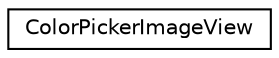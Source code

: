 digraph G
{
  edge [fontname="Helvetica",fontsize="10",labelfontname="Helvetica",labelfontsize="10"];
  node [fontname="Helvetica",fontsize="10",shape=record];
  rankdir=LR;
  Node1 [label="ColorPickerImageView",height=0.2,width=0.4,color="black", fillcolor="white", style="filled",URL="$interface_color_picker_image_view.html",tooltip="The class is used to display the color wheel. It contains only one image of the color picker..."];
}
